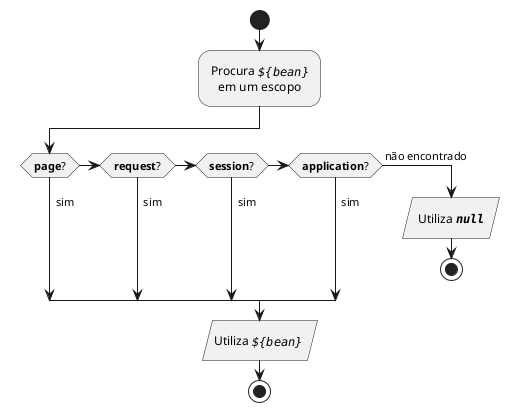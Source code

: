 @startuml

skinparam defaultTextAlignment center
skinparam padding 2

start

:Procura //""${bean}""//
em um escopo;

if (**page**?) then (\nsim)
elseif (**request**?) then (\nsim)
elseif (**session**?) then (\nsim)
elseif (**application**?) then (\nsim)
else (\n\nnão encontrado)
  : Utiliza //**""null""**// /
  stop
endif

:Utiliza //""${bean}""// /

stop

@enduml
